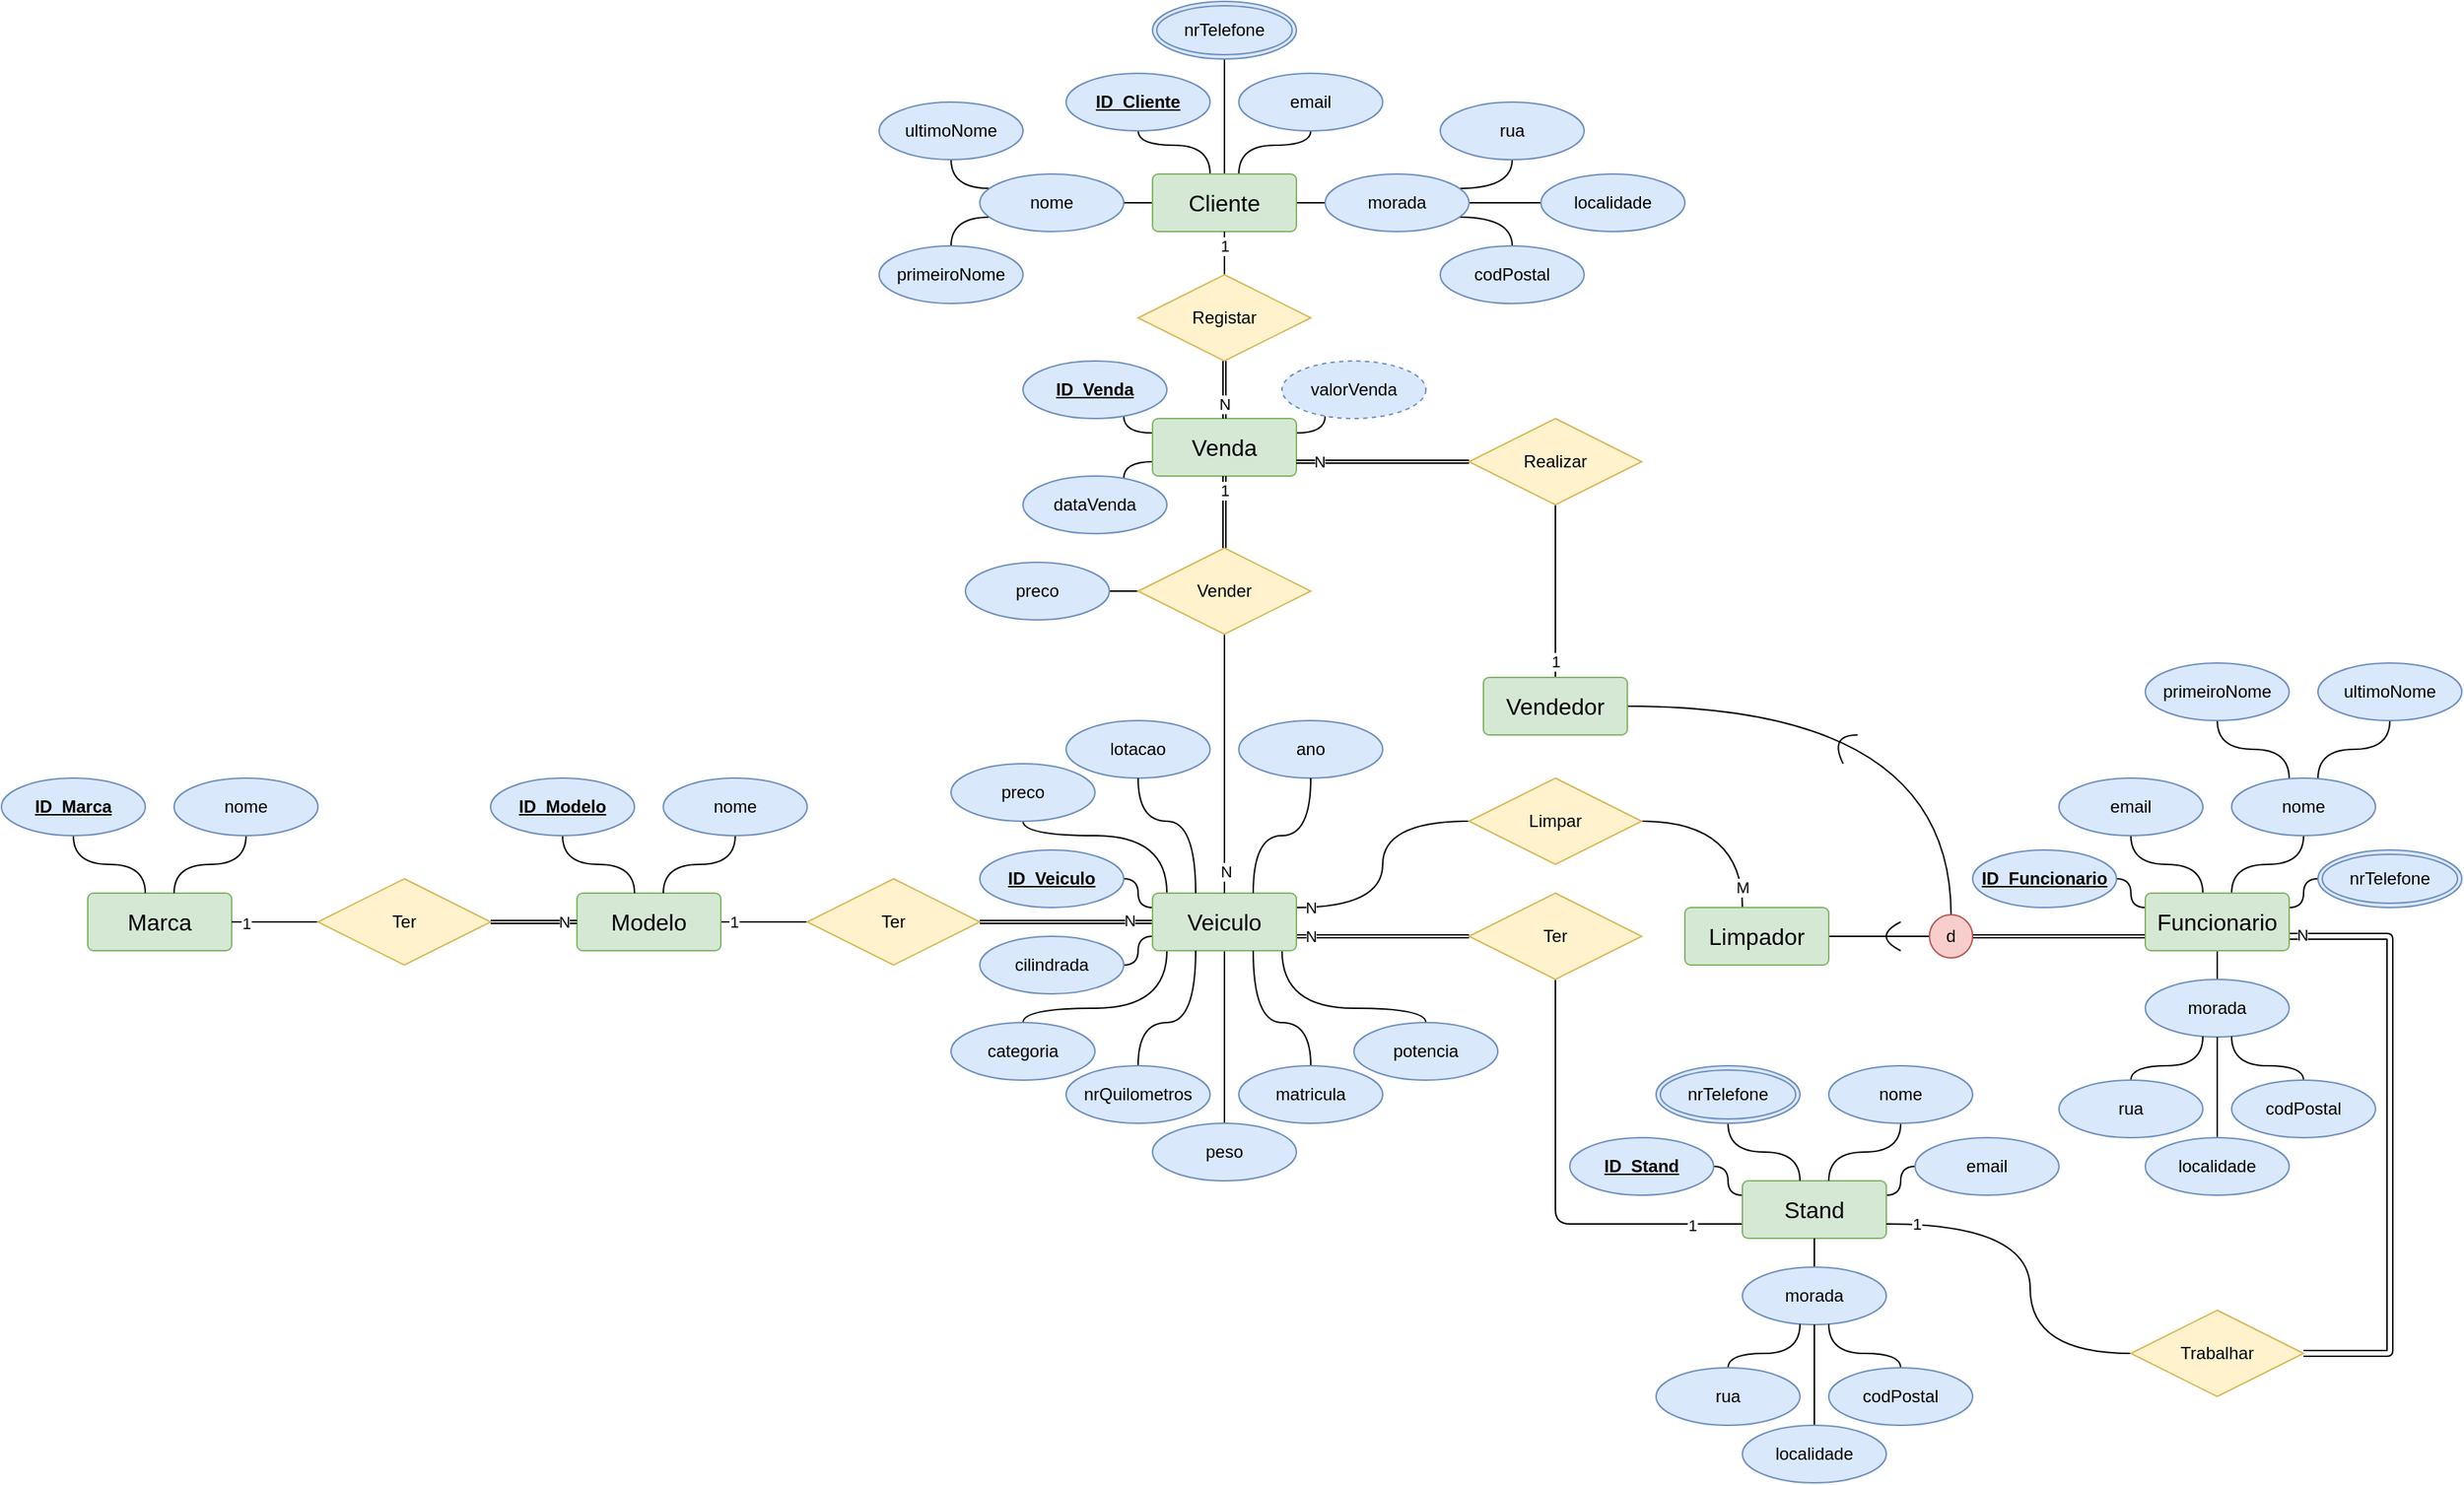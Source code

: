 <mxfile version="13.1.3" type="device"><diagram id="NX6_VV52t2EZZy6EUPiq" name="Page-1"><mxGraphModel dx="2031" dy="1089" grid="1" gridSize="10" guides="1" tooltips="1" connect="1" arrows="1" fold="1" page="0" pageScale="1" pageWidth="827" pageHeight="1169" math="0" shadow="0"><root><mxCell id="0"/><mxCell id="1" parent="0"/><mxCell id="NINZfsy_CMNCXRK_7VE3-25" style="edgeStyle=orthogonalEdgeStyle;rounded=0;orthogonalLoop=1;jettySize=auto;html=1;endArrow=none;endFill=0;" parent="1" source="NINZfsy_CMNCXRK_7VE3-23" target="NINZfsy_CMNCXRK_7VE3-1" edge="1"><mxGeometry relative="1" as="geometry"/></mxCell><mxCell id="NINZfsy_CMNCXRK_7VE3-87" value="1" style="edgeLabel;html=1;align=center;verticalAlign=middle;resizable=0;points=[];" parent="NINZfsy_CMNCXRK_7VE3-25" vertex="1" connectable="0"><mxGeometry x="0.722" relative="1" as="geometry"><mxPoint as="offset"/></mxGeometry></mxCell><mxCell id="NINZfsy_CMNCXRK_7VE3-1" value="Modelo" style="rounded=1;arcSize=10;whiteSpace=wrap;html=1;align=center;fillColor=#d5e8d4;strokeColor=#82b366;fontSize=16;" parent="1" vertex="1"><mxGeometry x="730" y="680" width="100" height="40" as="geometry"/></mxCell><mxCell id="NINZfsy_CMNCXRK_7VE3-2" value="Marca" style="rounded=1;arcSize=10;whiteSpace=wrap;html=1;align=center;fillColor=#d5e8d4;strokeColor=#82b366;fontSize=16;" parent="1" vertex="1"><mxGeometry x="390" y="680" width="100" height="40" as="geometry"/></mxCell><mxCell id="NINZfsy_CMNCXRK_7VE3-5" style="edgeStyle=orthogonalEdgeStyle;orthogonalLoop=1;jettySize=auto;html=1;fontFamily=Helvetica;endArrow=none;endFill=0;curved=1;" parent="1" source="NINZfsy_CMNCXRK_7VE3-2" target="NINZfsy_CMNCXRK_7VE3-3" edge="1"><mxGeometry relative="1" as="geometry"><Array as="points"><mxPoint x="430" y="660"/><mxPoint x="380" y="660"/></Array></mxGeometry></mxCell><mxCell id="NINZfsy_CMNCXRK_7VE3-3" value="ID_Marca" style="ellipse;whiteSpace=wrap;html=1;align=center;fontStyle=5;fontFamily=Helvetica;fillColor=#dae8fc;strokeColor=#6c8ebf;" parent="1" vertex="1"><mxGeometry x="330" y="600" width="100" height="40" as="geometry"/></mxCell><mxCell id="NINZfsy_CMNCXRK_7VE3-4" style="edgeStyle=orthogonalEdgeStyle;rounded=0;orthogonalLoop=1;jettySize=auto;html=1;exitX=0.5;exitY=1;exitDx=0;exitDy=0;fontFamily=Helvetica;" parent="1" source="NINZfsy_CMNCXRK_7VE3-3" target="NINZfsy_CMNCXRK_7VE3-3" edge="1"><mxGeometry relative="1" as="geometry"/></mxCell><mxCell id="NINZfsy_CMNCXRK_7VE3-8" style="edgeStyle=orthogonalEdgeStyle;orthogonalLoop=1;jettySize=auto;html=1;fontFamily=Helvetica;endArrow=none;endFill=0;curved=1;" parent="1" source="NINZfsy_CMNCXRK_7VE3-2" target="NINZfsy_CMNCXRK_7VE3-7" edge="1"><mxGeometry relative="1" as="geometry"><Array as="points"><mxPoint x="450" y="660"/><mxPoint x="500" y="660"/></Array></mxGeometry></mxCell><mxCell id="NINZfsy_CMNCXRK_7VE3-7" value="nome" style="ellipse;whiteSpace=wrap;html=1;align=center;fontFamily=Helvetica;fillColor=#dae8fc;strokeColor=#6c8ebf;" parent="1" vertex="1"><mxGeometry x="450" y="600" width="100" height="40" as="geometry"/></mxCell><mxCell id="NINZfsy_CMNCXRK_7VE3-12" style="edgeStyle=orthogonalEdgeStyle;rounded=0;orthogonalLoop=1;jettySize=auto;html=1;endArrow=none;endFill=0;fontFamily=Helvetica;shape=link;width=2;" parent="1" source="NINZfsy_CMNCXRK_7VE3-9" target="NINZfsy_CMNCXRK_7VE3-1" edge="1"><mxGeometry relative="1" as="geometry"/></mxCell><mxCell id="NINZfsy_CMNCXRK_7VE3-21" value="N" style="edgeLabel;html=1;align=center;verticalAlign=middle;resizable=0;points=[];fontFamily=Helvetica;" parent="NINZfsy_CMNCXRK_7VE3-12" vertex="1" connectable="0"><mxGeometry x="0.688" relative="1" as="geometry"><mxPoint as="offset"/></mxGeometry></mxCell><mxCell id="NINZfsy_CMNCXRK_7VE3-77" style="edgeStyle=orthogonalEdgeStyle;rounded=0;orthogonalLoop=1;jettySize=auto;html=1;endArrow=none;endFill=0;" parent="1" source="NINZfsy_CMNCXRK_7VE3-9" target="NINZfsy_CMNCXRK_7VE3-2" edge="1"><mxGeometry relative="1" as="geometry"/></mxCell><mxCell id="NINZfsy_CMNCXRK_7VE3-78" value="1" style="edgeLabel;html=1;align=center;verticalAlign=middle;resizable=0;points=[];" parent="NINZfsy_CMNCXRK_7VE3-77" vertex="1" connectable="0"><mxGeometry x="0.673" y="1" relative="1" as="geometry"><mxPoint as="offset"/></mxGeometry></mxCell><mxCell id="NINZfsy_CMNCXRK_7VE3-9" value="Ter" style="shape=rhombus;perimeter=rhombusPerimeter;whiteSpace=wrap;html=1;align=center;fontFamily=Helvetica;fillColor=#fff2cc;strokeColor=#d6b656;" parent="1" vertex="1"><mxGeometry x="550" y="670" width="120" height="60" as="geometry"/></mxCell><mxCell id="NINZfsy_CMNCXRK_7VE3-19" style="edgeStyle=orthogonalEdgeStyle;orthogonalLoop=1;jettySize=auto;html=1;endArrow=none;endFill=0;fontFamily=Helvetica;curved=1;" parent="1" source="NINZfsy_CMNCXRK_7VE3-1" target="NINZfsy_CMNCXRK_7VE3-13" edge="1"><mxGeometry relative="1" as="geometry"><Array as="points"><mxPoint x="770" y="660"/><mxPoint x="720" y="660"/></Array></mxGeometry></mxCell><mxCell id="NINZfsy_CMNCXRK_7VE3-13" value="ID_Modelo" style="ellipse;whiteSpace=wrap;html=1;align=center;fontStyle=5;fontFamily=Helvetica;fillColor=#dae8fc;strokeColor=#6c8ebf;perimeterSpacing=0;strokeWidth=1;gradientColor=none;shadow=0;" parent="1" vertex="1"><mxGeometry x="670" y="600" width="100" height="40" as="geometry"/></mxCell><mxCell id="NINZfsy_CMNCXRK_7VE3-14" style="edgeStyle=orthogonalEdgeStyle;rounded=0;orthogonalLoop=1;jettySize=auto;html=1;exitX=0.5;exitY=1;exitDx=0;exitDy=0;fontFamily=Helvetica;" parent="1" source="NINZfsy_CMNCXRK_7VE3-13" target="NINZfsy_CMNCXRK_7VE3-13" edge="1"><mxGeometry relative="1" as="geometry"/></mxCell><mxCell id="NINZfsy_CMNCXRK_7VE3-20" style="edgeStyle=orthogonalEdgeStyle;orthogonalLoop=1;jettySize=auto;html=1;endArrow=none;endFill=0;fontFamily=Helvetica;curved=1;" parent="1" source="NINZfsy_CMNCXRK_7VE3-1" target="NINZfsy_CMNCXRK_7VE3-15" edge="1"><mxGeometry relative="1" as="geometry"><Array as="points"><mxPoint x="790" y="660"/><mxPoint x="840" y="660"/></Array></mxGeometry></mxCell><mxCell id="NINZfsy_CMNCXRK_7VE3-15" value="nome" style="ellipse;whiteSpace=wrap;html=1;align=center;fontFamily=Helvetica;fillColor=#dae8fc;strokeColor=#6c8ebf;" parent="1" vertex="1"><mxGeometry x="790" y="600" width="100" height="40" as="geometry"/></mxCell><mxCell id="NINZfsy_CMNCXRK_7VE3-26" style="edgeStyle=orthogonalEdgeStyle;shape=link;rounded=0;orthogonalLoop=1;jettySize=auto;html=1;endArrow=none;endFill=0;width=2;" parent="1" source="NINZfsy_CMNCXRK_7VE3-23" target="NINZfsy_CMNCXRK_7VE3-24" edge="1"><mxGeometry relative="1" as="geometry"/></mxCell><mxCell id="NINZfsy_CMNCXRK_7VE3-31" value="N" style="edgeLabel;html=1;align=center;verticalAlign=middle;resizable=0;points=[];fontFamily=Helvetica;" parent="NINZfsy_CMNCXRK_7VE3-26" vertex="1" connectable="0"><mxGeometry x="0.733" y="1" relative="1" as="geometry"><mxPoint as="offset"/></mxGeometry></mxCell><mxCell id="NINZfsy_CMNCXRK_7VE3-23" value="Ter" style="shape=rhombus;perimeter=rhombusPerimeter;whiteSpace=wrap;html=1;align=center;fontFamily=Helvetica;fillColor=#fff2cc;strokeColor=#d6b656;" parent="1" vertex="1"><mxGeometry x="890" y="670" width="120" height="60" as="geometry"/></mxCell><mxCell id="NINZfsy_CMNCXRK_7VE3-52" style="edgeStyle=orthogonalEdgeStyle;rounded=0;orthogonalLoop=1;jettySize=auto;html=1;endArrow=none;endFill=0;shape=link;width=2;" parent="1" source="NINZfsy_CMNCXRK_7VE3-50" target="NINZfsy_CMNCXRK_7VE3-24" edge="1"><mxGeometry relative="1" as="geometry"><Array as="points"><mxPoint x="1270" y="710"/><mxPoint x="1270" y="710"/></Array></mxGeometry></mxCell><mxCell id="NINZfsy_CMNCXRK_7VE3-86" value="N" style="edgeLabel;html=1;align=center;verticalAlign=middle;resizable=0;points=[];" parent="NINZfsy_CMNCXRK_7VE3-52" vertex="1" connectable="0"><mxGeometry x="0.8" relative="1" as="geometry"><mxPoint x="-2.06" y="-0.03" as="offset"/></mxGeometry></mxCell><mxCell id="KPA467GQBsyRRnJsXlTF-49" style="edgeStyle=orthogonalEdgeStyle;orthogonalLoop=1;jettySize=auto;html=1;endArrow=none;endFill=0;rounded=0;" edge="1" parent="1" source="NINZfsy_CMNCXRK_7VE3-24" target="NINZfsy_CMNCXRK_7VE3-32"><mxGeometry relative="1" as="geometry"/></mxCell><mxCell id="KPA467GQBsyRRnJsXlTF-50" style="edgeStyle=orthogonalEdgeStyle;orthogonalLoop=1;jettySize=auto;html=1;endArrow=none;endFill=0;curved=1;" edge="1" parent="1" source="NINZfsy_CMNCXRK_7VE3-24" target="NINZfsy_CMNCXRK_7VE3-40"><mxGeometry relative="1" as="geometry"><Array as="points"><mxPoint x="1140" y="760"/><mxPoint x="1040" y="760"/></Array></mxGeometry></mxCell><mxCell id="KPA467GQBsyRRnJsXlTF-51" style="edgeStyle=orthogonalEdgeStyle;orthogonalLoop=1;jettySize=auto;html=1;endArrow=none;endFill=0;curved=1;" edge="1" parent="1" source="NINZfsy_CMNCXRK_7VE3-24" target="NINZfsy_CMNCXRK_7VE3-38"><mxGeometry relative="1" as="geometry"><Array as="points"><mxPoint x="1220" y="760"/><mxPoint x="1320" y="760"/></Array></mxGeometry></mxCell><mxCell id="KPA467GQBsyRRnJsXlTF-61" style="edgeStyle=orthogonalEdgeStyle;jumpStyle=none;jumpSize=6;orthogonalLoop=1;jettySize=auto;html=1;endArrow=none;endFill=0;strokeColor=#000000;curved=1;" edge="1" parent="1" source="KPA467GQBsyRRnJsXlTF-58" target="NINZfsy_CMNCXRK_7VE3-24"><mxGeometry relative="1" as="geometry"><mxPoint x="1290" y="410" as="sourcePoint"/><Array as="points"><mxPoint x="1290" y="630"/><mxPoint x="1290" y="690"/></Array></mxGeometry></mxCell><mxCell id="KPA467GQBsyRRnJsXlTF-65" value="N" style="edgeLabel;html=1;align=center;verticalAlign=middle;resizable=0;points=[];" vertex="1" connectable="0" parent="KPA467GQBsyRRnJsXlTF-61"><mxGeometry x="0.812" relative="1" as="geometry"><mxPoint x="-7.2" y="-0.03" as="offset"/></mxGeometry></mxCell><mxCell id="KPA467GQBsyRRnJsXlTF-66" style="edgeStyle=orthogonalEdgeStyle;jumpStyle=none;jumpSize=6;orthogonalLoop=1;jettySize=auto;html=1;endArrow=none;endFill=0;strokeColor=#000000;curved=1;" edge="1" parent="1" source="NINZfsy_CMNCXRK_7VE3-24" target="NINZfsy_CMNCXRK_7VE3-41"><mxGeometry relative="1" as="geometry"><Array as="points"><mxPoint x="1140" y="640"/><mxPoint x="1040" y="640"/></Array></mxGeometry></mxCell><mxCell id="KPA467GQBsyRRnJsXlTF-168" style="edgeStyle=elbowEdgeStyle;jumpStyle=none;jumpSize=6;orthogonalLoop=1;jettySize=auto;html=1;entryX=1;entryY=0.5;entryDx=0;entryDy=0;endArrow=none;endFill=0;strokeColor=#000000;curved=1;" edge="1" parent="1" source="NINZfsy_CMNCXRK_7VE3-24" target="NINZfsy_CMNCXRK_7VE3-35"><mxGeometry relative="1" as="geometry"><Array as="points"><mxPoint x="1120" y="710"/></Array></mxGeometry></mxCell><mxCell id="KPA467GQBsyRRnJsXlTF-169" style="edgeStyle=elbowEdgeStyle;jumpStyle=none;jumpSize=6;orthogonalLoop=1;jettySize=auto;html=1;entryX=1;entryY=0.5;entryDx=0;entryDy=0;endArrow=none;endFill=0;strokeColor=#000000;curved=1;" edge="1" parent="1" source="NINZfsy_CMNCXRK_7VE3-24" target="NINZfsy_CMNCXRK_7VE3-27"><mxGeometry relative="1" as="geometry"><Array as="points"><mxPoint x="1120" y="690"/></Array></mxGeometry></mxCell><mxCell id="NINZfsy_CMNCXRK_7VE3-24" value="Veiculo" style="rounded=1;arcSize=10;whiteSpace=wrap;html=1;align=center;fontFamily=Helvetica;fillColor=#d5e8d4;strokeColor=#82b366;fontSize=16;" parent="1" vertex="1"><mxGeometry x="1130" y="680" width="100" height="40" as="geometry"/></mxCell><mxCell id="NINZfsy_CMNCXRK_7VE3-27" value="ID_Veiculo" style="ellipse;whiteSpace=wrap;html=1;align=center;fontStyle=5;fontFamily=Helvetica;fillColor=#dae8fc;strokeColor=#6c8ebf;" parent="1" vertex="1"><mxGeometry x="1010" y="650" width="100" height="40" as="geometry"/></mxCell><mxCell id="NINZfsy_CMNCXRK_7VE3-32" value="peso" style="ellipse;whiteSpace=wrap;html=1;align=center;fontFamily=Helvetica;fillColor=#dae8fc;strokeColor=#6c8ebf;" parent="1" vertex="1"><mxGeometry x="1130" y="840" width="100" height="40" as="geometry"/></mxCell><mxCell id="NINZfsy_CMNCXRK_7VE3-34" value="ano" style="ellipse;whiteSpace=wrap;html=1;align=center;fontFamily=Helvetica;fillColor=#dae8fc;strokeColor=#6c8ebf;" parent="1" vertex="1"><mxGeometry x="1190" y="560" width="100" height="40" as="geometry"/></mxCell><mxCell id="NINZfsy_CMNCXRK_7VE3-35" value="cilindrada" style="ellipse;whiteSpace=wrap;html=1;align=center;fontFamily=Helvetica;fillColor=#dae8fc;strokeColor=#6c8ebf;" parent="1" vertex="1"><mxGeometry x="1010" y="710" width="100" height="40" as="geometry"/></mxCell><mxCell id="NINZfsy_CMNCXRK_7VE3-47" style="edgeStyle=orthogonalEdgeStyle;orthogonalLoop=1;jettySize=auto;html=1;endArrow=none;endFill=0;curved=1;" parent="1" source="NINZfsy_CMNCXRK_7VE3-24" target="NINZfsy_CMNCXRK_7VE3-36" edge="1"><mxGeometry relative="1" as="geometry"><Array as="points"><mxPoint x="1200" y="770"/><mxPoint x="1240" y="770"/></Array></mxGeometry></mxCell><mxCell id="NINZfsy_CMNCXRK_7VE3-36" value="matricula" style="ellipse;whiteSpace=wrap;html=1;align=center;fontFamily=Helvetica;fillColor=#dae8fc;strokeColor=#6c8ebf;" parent="1" vertex="1"><mxGeometry x="1190" y="800" width="100" height="40" as="geometry"/></mxCell><mxCell id="NINZfsy_CMNCXRK_7VE3-46" style="edgeStyle=orthogonalEdgeStyle;orthogonalLoop=1;jettySize=auto;html=1;endArrow=none;endFill=0;curved=1;" parent="1" source="NINZfsy_CMNCXRK_7VE3-24" target="NINZfsy_CMNCXRK_7VE3-37" edge="1"><mxGeometry relative="1" as="geometry"><Array as="points"><mxPoint x="1160" y="770"/><mxPoint x="1120" y="770"/></Array></mxGeometry></mxCell><mxCell id="NINZfsy_CMNCXRK_7VE3-37" value="nrQuilometros" style="ellipse;whiteSpace=wrap;html=1;align=center;fontFamily=Helvetica;fillColor=#dae8fc;strokeColor=#6c8ebf;" parent="1" vertex="1"><mxGeometry x="1070" y="800" width="100" height="40" as="geometry"/></mxCell><mxCell id="NINZfsy_CMNCXRK_7VE3-38" value="potencia" style="ellipse;whiteSpace=wrap;html=1;align=center;fontFamily=Helvetica;fillColor=#dae8fc;strokeColor=#6c8ebf;" parent="1" vertex="1"><mxGeometry x="1270" y="770" width="100" height="40" as="geometry"/></mxCell><mxCell id="NINZfsy_CMNCXRK_7VE3-39" value="lotacao" style="ellipse;whiteSpace=wrap;html=1;align=center;fontFamily=Helvetica;fillColor=#dae8fc;strokeColor=#6c8ebf;" parent="1" vertex="1"><mxGeometry x="1070" y="560" width="100" height="40" as="geometry"/></mxCell><mxCell id="NINZfsy_CMNCXRK_7VE3-40" value="categoria" style="ellipse;whiteSpace=wrap;html=1;align=center;fontFamily=Helvetica;fillColor=#dae8fc;strokeColor=#6c8ebf;" parent="1" vertex="1"><mxGeometry x="990" y="770" width="100" height="40" as="geometry"/></mxCell><mxCell id="NINZfsy_CMNCXRK_7VE3-41" value="preco" style="ellipse;whiteSpace=wrap;html=1;align=center;fontFamily=Helvetica;fillColor=#dae8fc;strokeColor=#6c8ebf;" parent="1" vertex="1"><mxGeometry x="990" y="590" width="100" height="40" as="geometry"/></mxCell><mxCell id="NINZfsy_CMNCXRK_7VE3-56" style="edgeStyle=orthogonalEdgeStyle;orthogonalLoop=1;jettySize=auto;html=1;endArrow=none;endFill=0;rounded=1;" parent="1" source="NINZfsy_CMNCXRK_7VE3-50" target="NINZfsy_CMNCXRK_7VE3-54" edge="1"><mxGeometry relative="1" as="geometry"><Array as="points"><mxPoint x="1410" y="910"/></Array></mxGeometry></mxCell><mxCell id="NINZfsy_CMNCXRK_7VE3-58" value="1" style="edgeLabel;html=1;align=center;verticalAlign=middle;resizable=0;points=[];fontFamily=Helvetica;" parent="NINZfsy_CMNCXRK_7VE3-56" vertex="1" connectable="0"><mxGeometry x="0.766" y="-1" relative="1" as="geometry"><mxPoint as="offset"/></mxGeometry></mxCell><mxCell id="NINZfsy_CMNCXRK_7VE3-50" value="Ter" style="shape=rhombus;perimeter=rhombusPerimeter;whiteSpace=wrap;html=1;align=center;fontFamily=Helvetica;fillColor=#fff2cc;strokeColor=#d6b656;" parent="1" vertex="1"><mxGeometry x="1350" y="680" width="120" height="60" as="geometry"/></mxCell><mxCell id="KPA467GQBsyRRnJsXlTF-166" style="edgeStyle=elbowEdgeStyle;jumpStyle=none;jumpSize=6;orthogonalLoop=1;jettySize=auto;html=1;entryX=0;entryY=0.5;entryDx=0;entryDy=0;endArrow=none;endFill=0;strokeColor=#000000;curved=1;" edge="1" parent="1" source="NINZfsy_CMNCXRK_7VE3-54" target="NINZfsy_CMNCXRK_7VE3-66"><mxGeometry relative="1" as="geometry"><Array as="points"><mxPoint x="1650" y="890"/></Array></mxGeometry></mxCell><mxCell id="KPA467GQBsyRRnJsXlTF-167" style="edgeStyle=elbowEdgeStyle;jumpStyle=none;jumpSize=6;orthogonalLoop=1;jettySize=auto;html=1;entryX=1;entryY=0.5;entryDx=0;entryDy=0;endArrow=none;endFill=0;strokeColor=#000000;curved=1;" edge="1" parent="1" source="NINZfsy_CMNCXRK_7VE3-54" target="NINZfsy_CMNCXRK_7VE3-60"><mxGeometry relative="1" as="geometry"><Array as="points"><mxPoint x="1530" y="890"/></Array></mxGeometry></mxCell><mxCell id="NINZfsy_CMNCXRK_7VE3-54" value="Stand" style="rounded=1;arcSize=10;whiteSpace=wrap;html=1;align=center;fontFamily=Helvetica;fillColor=#d5e8d4;strokeColor=#82b366;fontSize=16;" parent="1" vertex="1"><mxGeometry x="1540" y="880" width="100" height="40" as="geometry"/></mxCell><mxCell id="NINZfsy_CMNCXRK_7VE3-71" style="edgeStyle=orthogonalEdgeStyle;rounded=0;orthogonalLoop=1;jettySize=auto;html=1;endArrow=none;endFill=0;" parent="1" source="NINZfsy_CMNCXRK_7VE3-54" target="NINZfsy_CMNCXRK_7VE3-59" edge="1"><mxGeometry relative="1" as="geometry"/></mxCell><mxCell id="NINZfsy_CMNCXRK_7VE3-59" value="morada" style="ellipse;whiteSpace=wrap;html=1;align=center;fillColor=#dae8fc;strokeColor=#6c8ebf;" parent="1" vertex="1"><mxGeometry x="1540" y="940" width="100" height="40" as="geometry"/></mxCell><mxCell id="NINZfsy_CMNCXRK_7VE3-60" value="&lt;span&gt;&lt;u&gt;ID_Stand&lt;/u&gt;&lt;/span&gt;" style="ellipse;whiteSpace=wrap;html=1;align=center;fillColor=#dae8fc;strokeColor=#6c8ebf;fontStyle=1" parent="1" vertex="1"><mxGeometry x="1420" y="850" width="100" height="40" as="geometry"/></mxCell><mxCell id="NINZfsy_CMNCXRK_7VE3-72" style="edgeStyle=orthogonalEdgeStyle;orthogonalLoop=1;jettySize=auto;html=1;endArrow=none;endFill=0;curved=1;" parent="1" source="NINZfsy_CMNCXRK_7VE3-59" target="NINZfsy_CMNCXRK_7VE3-61" edge="1"><mxGeometry relative="1" as="geometry"><Array as="points"><mxPoint x="1580" y="1000"/><mxPoint x="1530" y="1000"/></Array></mxGeometry></mxCell><mxCell id="NINZfsy_CMNCXRK_7VE3-61" value="rua" style="ellipse;whiteSpace=wrap;html=1;align=center;fillColor=#dae8fc;strokeColor=#6c8ebf;" parent="1" vertex="1"><mxGeometry x="1480" y="1010" width="100" height="40" as="geometry"/></mxCell><mxCell id="NINZfsy_CMNCXRK_7VE3-74" style="edgeStyle=orthogonalEdgeStyle;rounded=0;orthogonalLoop=1;jettySize=auto;html=1;endArrow=none;endFill=0;" parent="1" source="NINZfsy_CMNCXRK_7VE3-59" target="NINZfsy_CMNCXRK_7VE3-62" edge="1"><mxGeometry relative="1" as="geometry"><Array as="points"><mxPoint x="1590" y="990"/><mxPoint x="1590" y="990"/></Array></mxGeometry></mxCell><mxCell id="NINZfsy_CMNCXRK_7VE3-62" value="localidade" style="ellipse;whiteSpace=wrap;html=1;align=center;fillColor=#dae8fc;strokeColor=#6c8ebf;" parent="1" vertex="1"><mxGeometry x="1540" y="1050" width="100" height="40" as="geometry"/></mxCell><mxCell id="NINZfsy_CMNCXRK_7VE3-69" style="edgeStyle=orthogonalEdgeStyle;orthogonalLoop=1;jettySize=auto;html=1;endArrow=none;endFill=0;curved=1;" parent="1" source="NINZfsy_CMNCXRK_7VE3-54" target="NINZfsy_CMNCXRK_7VE3-63" edge="1"><mxGeometry relative="1" as="geometry"><Array as="points"><mxPoint x="1600" y="860"/><mxPoint x="1650" y="860"/></Array></mxGeometry></mxCell><mxCell id="NINZfsy_CMNCXRK_7VE3-63" value="nome" style="ellipse;whiteSpace=wrap;html=1;align=center;fillColor=#dae8fc;strokeColor=#6c8ebf;" parent="1" vertex="1"><mxGeometry x="1600" y="800" width="100" height="40" as="geometry"/></mxCell><mxCell id="NINZfsy_CMNCXRK_7VE3-73" style="edgeStyle=orthogonalEdgeStyle;orthogonalLoop=1;jettySize=auto;html=1;endArrow=none;endFill=0;curved=1;" parent="1" source="NINZfsy_CMNCXRK_7VE3-59" target="NINZfsy_CMNCXRK_7VE3-64" edge="1"><mxGeometry relative="1" as="geometry"><Array as="points"><mxPoint x="1600" y="1000"/><mxPoint x="1650" y="1000"/></Array></mxGeometry></mxCell><mxCell id="NINZfsy_CMNCXRK_7VE3-64" value="codPostal" style="ellipse;whiteSpace=wrap;html=1;align=center;fillColor=#dae8fc;strokeColor=#6c8ebf;" parent="1" vertex="1"><mxGeometry x="1600" y="1010" width="100" height="40" as="geometry"/></mxCell><mxCell id="NINZfsy_CMNCXRK_7VE3-68" style="edgeStyle=orthogonalEdgeStyle;orthogonalLoop=1;jettySize=auto;html=1;endArrow=none;endFill=0;curved=1;" parent="1" source="NINZfsy_CMNCXRK_7VE3-54" target="NINZfsy_CMNCXRK_7VE3-65" edge="1"><mxGeometry relative="1" as="geometry"><Array as="points"><mxPoint x="1580" y="860"/><mxPoint x="1530" y="860"/></Array></mxGeometry></mxCell><mxCell id="NINZfsy_CMNCXRK_7VE3-65" value="nrTelefone" style="ellipse;shape=doubleEllipse;margin=3;whiteSpace=wrap;html=1;align=center;fillColor=#dae8fc;strokeColor=#6c8ebf;" parent="1" vertex="1"><mxGeometry x="1480" y="800" width="100" height="40" as="geometry"/></mxCell><mxCell id="NINZfsy_CMNCXRK_7VE3-66" value="email" style="ellipse;whiteSpace=wrap;html=1;align=center;fillColor=#dae8fc;strokeColor=#6c8ebf;" parent="1" vertex="1"><mxGeometry x="1660" y="850" width="100" height="40" as="geometry"/></mxCell><mxCell id="NINZfsy_CMNCXRK_7VE3-96" style="edgeStyle=orthogonalEdgeStyle;orthogonalLoop=1;jettySize=auto;html=1;endArrow=none;endFill=0;curved=1;" parent="1" source="NINZfsy_CMNCXRK_7VE3-93" target="NINZfsy_CMNCXRK_7VE3-54" edge="1"><mxGeometry relative="1" as="geometry"><Array as="points"><mxPoint x="1740" y="1000"/><mxPoint x="1740" y="910"/></Array></mxGeometry></mxCell><mxCell id="NINZfsy_CMNCXRK_7VE3-97" value="1" style="edgeLabel;html=1;align=center;verticalAlign=middle;resizable=0;points=[];" parent="NINZfsy_CMNCXRK_7VE3-96" vertex="1" connectable="0"><mxGeometry x="0.843" relative="1" as="geometry"><mxPoint as="offset"/></mxGeometry></mxCell><mxCell id="NINZfsy_CMNCXRK_7VE3-99" style="edgeStyle=orthogonalEdgeStyle;rounded=1;orthogonalLoop=1;jettySize=auto;html=1;endArrow=none;endFill=0;comic=0;shape=link;" parent="1" source="NINZfsy_CMNCXRK_7VE3-93" target="NINZfsy_CMNCXRK_7VE3-98" edge="1"><mxGeometry relative="1" as="geometry"><Array as="points"><mxPoint x="1990" y="1000"/><mxPoint x="1990" y="710"/></Array></mxGeometry></mxCell><mxCell id="NINZfsy_CMNCXRK_7VE3-100" value="N" style="edgeLabel;html=1;align=center;verticalAlign=middle;resizable=0;points=[];" parent="NINZfsy_CMNCXRK_7VE3-99" vertex="1" connectable="0"><mxGeometry x="0.75" relative="1" as="geometry"><mxPoint x="-44.2" y="-1" as="offset"/></mxGeometry></mxCell><mxCell id="NINZfsy_CMNCXRK_7VE3-93" value="Trabalhar" style="shape=rhombus;perimeter=rhombusPerimeter;whiteSpace=wrap;html=1;align=center;fontFamily=Helvetica;fillColor=#fff2cc;strokeColor=#d6b656;" parent="1" vertex="1"><mxGeometry x="1810" y="970" width="120" height="60" as="geometry"/></mxCell><mxCell id="KPA467GQBsyRRnJsXlTF-21" style="edgeStyle=orthogonalEdgeStyle;orthogonalLoop=1;jettySize=auto;html=1;endArrow=none;endFill=0;curved=1;" edge="1" parent="1" source="NINZfsy_CMNCXRK_7VE3-98" target="KPA467GQBsyRRnJsXlTF-8"><mxGeometry relative="1" as="geometry"><Array as="points"><mxPoint x="1860" y="660"/><mxPoint x="1810" y="660"/></Array></mxGeometry></mxCell><mxCell id="KPA467GQBsyRRnJsXlTF-22" style="edgeStyle=orthogonalEdgeStyle;orthogonalLoop=1;jettySize=auto;html=1;endArrow=none;endFill=0;curved=1;" edge="1" parent="1" source="NINZfsy_CMNCXRK_7VE3-98" target="KPA467GQBsyRRnJsXlTF-4"><mxGeometry relative="1" as="geometry"><Array as="points"><mxPoint x="1880" y="660"/><mxPoint x="1930" y="660"/></Array></mxGeometry></mxCell><mxCell id="KPA467GQBsyRRnJsXlTF-34" style="edgeStyle=orthogonalEdgeStyle;rounded=0;orthogonalLoop=1;jettySize=auto;html=1;endArrow=none;endFill=0;" edge="1" parent="1" source="NINZfsy_CMNCXRK_7VE3-98" target="KPA467GQBsyRRnJsXlTF-25"><mxGeometry relative="1" as="geometry"/></mxCell><mxCell id="KPA467GQBsyRRnJsXlTF-37" style="edgeStyle=orthogonalEdgeStyle;rounded=0;orthogonalLoop=1;jettySize=auto;html=1;entryX=0.5;entryY=0.5;entryDx=0;entryDy=0;entryPerimeter=0;endArrow=none;endFill=0;shape=link;width=2;" edge="1" parent="1" source="NINZfsy_CMNCXRK_7VE3-98" target="KPA467GQBsyRRnJsXlTF-36"><mxGeometry relative="1" as="geometry"><Array as="points"><mxPoint x="1685" y="710"/></Array></mxGeometry></mxCell><mxCell id="KPA467GQBsyRRnJsXlTF-164" style="edgeStyle=elbowEdgeStyle;jumpStyle=none;jumpSize=6;orthogonalLoop=1;jettySize=auto;html=1;entryX=0;entryY=0.5;entryDx=0;entryDy=0;endArrow=none;endFill=0;strokeColor=#000000;curved=1;" edge="1" parent="1" source="NINZfsy_CMNCXRK_7VE3-98" target="KPA467GQBsyRRnJsXlTF-7"><mxGeometry relative="1" as="geometry"><Array as="points"><mxPoint x="1930" y="690"/></Array></mxGeometry></mxCell><mxCell id="KPA467GQBsyRRnJsXlTF-165" style="edgeStyle=elbowEdgeStyle;jumpStyle=none;jumpSize=6;orthogonalLoop=1;jettySize=auto;html=1;entryX=1;entryY=0.5;entryDx=0;entryDy=0;endArrow=none;endFill=0;strokeColor=#000000;curved=1;" edge="1" parent="1" source="NINZfsy_CMNCXRK_7VE3-98" target="KPA467GQBsyRRnJsXlTF-13"><mxGeometry relative="1" as="geometry"><Array as="points"><mxPoint x="1810" y="690"/></Array></mxGeometry></mxCell><mxCell id="NINZfsy_CMNCXRK_7VE3-98" value="Funcionario" style="rounded=1;arcSize=10;whiteSpace=wrap;html=1;align=center;strokeColor=#82b366;fillColor=#d5e8d4;fontSize=16;" parent="1" vertex="1"><mxGeometry x="1820" y="680" width="100" height="40" as="geometry"/></mxCell><mxCell id="KPA467GQBsyRRnJsXlTF-23" style="edgeStyle=orthogonalEdgeStyle;orthogonalLoop=1;jettySize=auto;html=1;endArrow=none;endFill=0;curved=1;" edge="1" parent="1" source="KPA467GQBsyRRnJsXlTF-4" target="KPA467GQBsyRRnJsXlTF-10"><mxGeometry relative="1" as="geometry"><Array as="points"><mxPoint x="1940" y="580"/><mxPoint x="1990" y="580"/></Array></mxGeometry></mxCell><mxCell id="KPA467GQBsyRRnJsXlTF-24" style="edgeStyle=orthogonalEdgeStyle;orthogonalLoop=1;jettySize=auto;html=1;endArrow=none;endFill=0;curved=1;" edge="1" parent="1" source="KPA467GQBsyRRnJsXlTF-4" target="KPA467GQBsyRRnJsXlTF-9"><mxGeometry relative="1" as="geometry"><Array as="points"><mxPoint x="1920" y="580"/><mxPoint x="1870" y="580"/></Array></mxGeometry></mxCell><mxCell id="KPA467GQBsyRRnJsXlTF-4" value="nome" style="ellipse;whiteSpace=wrap;html=1;align=center;fillColor=#dae8fc;strokeColor=#6c8ebf;" vertex="1" parent="1"><mxGeometry x="1880" y="600" width="100" height="40" as="geometry"/></mxCell><mxCell id="KPA467GQBsyRRnJsXlTF-7" value="nrTelefone" style="ellipse;shape=doubleEllipse;margin=3;whiteSpace=wrap;html=1;align=center;fillColor=#dae8fc;strokeColor=#6c8ebf;" vertex="1" parent="1"><mxGeometry x="1940" y="650" width="100" height="40" as="geometry"/></mxCell><mxCell id="KPA467GQBsyRRnJsXlTF-8" value="email" style="ellipse;whiteSpace=wrap;html=1;align=center;fillColor=#dae8fc;strokeColor=#6c8ebf;" vertex="1" parent="1"><mxGeometry x="1760" y="600" width="100" height="40" as="geometry"/></mxCell><mxCell id="KPA467GQBsyRRnJsXlTF-9" value="primeiroNome" style="ellipse;whiteSpace=wrap;html=1;align=center;fillColor=#dae8fc;strokeColor=#6c8ebf;" vertex="1" parent="1"><mxGeometry x="1820" y="520" width="100" height="40" as="geometry"/></mxCell><mxCell id="KPA467GQBsyRRnJsXlTF-10" value="ultimoNome" style="ellipse;whiteSpace=wrap;html=1;align=center;fillColor=#dae8fc;strokeColor=#6c8ebf;" vertex="1" parent="1"><mxGeometry x="1940" y="520" width="100" height="40" as="geometry"/></mxCell><mxCell id="KPA467GQBsyRRnJsXlTF-13" value="ID_Funcionario" style="ellipse;whiteSpace=wrap;html=1;align=center;fontStyle=5;fillColor=#dae8fc;strokeColor=#6c8ebf;" vertex="1" parent="1"><mxGeometry x="1700" y="650" width="100" height="40" as="geometry"/></mxCell><mxCell id="KPA467GQBsyRRnJsXlTF-25" value="morada" style="ellipse;whiteSpace=wrap;html=1;align=center;fillColor=#dae8fc;strokeColor=#6c8ebf;" vertex="1" parent="1"><mxGeometry x="1820" y="740" width="100" height="40" as="geometry"/></mxCell><mxCell id="KPA467GQBsyRRnJsXlTF-26" style="edgeStyle=orthogonalEdgeStyle;orthogonalLoop=1;jettySize=auto;html=1;endArrow=none;endFill=0;curved=1;" edge="1" parent="1" source="KPA467GQBsyRRnJsXlTF-25" target="KPA467GQBsyRRnJsXlTF-27"><mxGeometry relative="1" as="geometry"><Array as="points"><mxPoint x="1860" y="800"/><mxPoint x="1810" y="800"/></Array></mxGeometry></mxCell><mxCell id="KPA467GQBsyRRnJsXlTF-27" value="rua" style="ellipse;whiteSpace=wrap;html=1;align=center;fillColor=#dae8fc;strokeColor=#6c8ebf;" vertex="1" parent="1"><mxGeometry x="1760" y="810" width="100" height="40" as="geometry"/></mxCell><mxCell id="KPA467GQBsyRRnJsXlTF-28" style="edgeStyle=orthogonalEdgeStyle;rounded=0;orthogonalLoop=1;jettySize=auto;html=1;endArrow=none;endFill=0;" edge="1" parent="1" source="KPA467GQBsyRRnJsXlTF-25" target="KPA467GQBsyRRnJsXlTF-29"><mxGeometry relative="1" as="geometry"/></mxCell><mxCell id="KPA467GQBsyRRnJsXlTF-29" value="localidade" style="ellipse;whiteSpace=wrap;html=1;align=center;fillColor=#dae8fc;strokeColor=#6c8ebf;" vertex="1" parent="1"><mxGeometry x="1820" y="850" width="100" height="40" as="geometry"/></mxCell><mxCell id="KPA467GQBsyRRnJsXlTF-30" style="edgeStyle=orthogonalEdgeStyle;orthogonalLoop=1;jettySize=auto;html=1;endArrow=none;endFill=0;curved=1;" edge="1" parent="1" source="KPA467GQBsyRRnJsXlTF-25" target="KPA467GQBsyRRnJsXlTF-31"><mxGeometry relative="1" as="geometry"><Array as="points"><mxPoint x="1880" y="800"/><mxPoint x="1930" y="800"/></Array></mxGeometry></mxCell><mxCell id="KPA467GQBsyRRnJsXlTF-31" value="codPostal" style="ellipse;whiteSpace=wrap;html=1;align=center;fillColor=#dae8fc;strokeColor=#6c8ebf;" vertex="1" parent="1"><mxGeometry x="1880" y="810" width="100" height="40" as="geometry"/></mxCell><mxCell id="KPA467GQBsyRRnJsXlTF-59" style="edgeStyle=orthogonalEdgeStyle;rounded=0;jumpStyle=none;jumpSize=6;orthogonalLoop=1;jettySize=auto;html=1;endArrow=none;endFill=0;strokeColor=#000000;" edge="1" parent="1" source="KPA467GQBsyRRnJsXlTF-36" target="KPA467GQBsyRRnJsXlTF-41"><mxGeometry relative="1" as="geometry"/></mxCell><mxCell id="KPA467GQBsyRRnJsXlTF-68" style="edgeStyle=orthogonalEdgeStyle;jumpStyle=none;jumpSize=6;orthogonalLoop=1;jettySize=auto;html=1;endArrow=none;endFill=0;strokeColor=#000000;curved=1;" edge="1" parent="1" source="KPA467GQBsyRRnJsXlTF-36" target="KPA467GQBsyRRnJsXlTF-40"><mxGeometry relative="1" as="geometry"><Array as="points"><mxPoint x="1685" y="550"/></Array></mxGeometry></mxCell><mxCell id="KPA467GQBsyRRnJsXlTF-36" value="d" style="ellipse;whiteSpace=wrap;html=1;aspect=fixed;fillColor=#f8cecc;strokeColor=#b85450;" vertex="1" parent="1"><mxGeometry x="1670" y="695" width="30" height="30" as="geometry"/></mxCell><mxCell id="KPA467GQBsyRRnJsXlTF-146" style="edgeStyle=elbowEdgeStyle;jumpStyle=none;jumpSize=6;orthogonalLoop=1;jettySize=auto;html=1;endArrow=none;endFill=0;strokeColor=#000000;rounded=0;" edge="1" parent="1" source="KPA467GQBsyRRnJsXlTF-145" target="KPA467GQBsyRRnJsXlTF-40"><mxGeometry relative="1" as="geometry"/></mxCell><mxCell id="KPA467GQBsyRRnJsXlTF-159" value="1" style="edgeLabel;html=1;align=center;verticalAlign=middle;resizable=0;points=[];" vertex="1" connectable="0" parent="KPA467GQBsyRRnJsXlTF-146"><mxGeometry x="0.819" relative="1" as="geometry"><mxPoint as="offset"/></mxGeometry></mxCell><mxCell id="KPA467GQBsyRRnJsXlTF-40" value="Vendedor" style="rounded=1;arcSize=10;whiteSpace=wrap;html=1;align=center;strokeColor=#82b366;fillColor=#d5e8d4;fontSize=16;" vertex="1" parent="1"><mxGeometry x="1360" y="530" width="100" height="40" as="geometry"/></mxCell><mxCell id="KPA467GQBsyRRnJsXlTF-60" style="edgeStyle=orthogonalEdgeStyle;jumpStyle=none;jumpSize=6;orthogonalLoop=1;jettySize=auto;html=1;endArrow=none;endFill=0;strokeColor=#000000;curved=1;" edge="1" parent="1" source="KPA467GQBsyRRnJsXlTF-58" target="KPA467GQBsyRRnJsXlTF-41"><mxGeometry relative="1" as="geometry"><Array as="points"><mxPoint x="1540" y="630"/></Array></mxGeometry></mxCell><mxCell id="KPA467GQBsyRRnJsXlTF-160" value="M" style="edgeLabel;html=1;align=center;verticalAlign=middle;resizable=0;points=[];" vertex="1" connectable="0" parent="KPA467GQBsyRRnJsXlTF-60"><mxGeometry x="0.788" relative="1" as="geometry"><mxPoint as="offset"/></mxGeometry></mxCell><mxCell id="KPA467GQBsyRRnJsXlTF-41" value="Limpador" style="rounded=1;arcSize=10;whiteSpace=wrap;html=1;align=center;strokeColor=#82b366;fillColor=#d5e8d4;fontSize=16;" vertex="1" parent="1"><mxGeometry x="1500" y="690" width="100" height="40" as="geometry"/></mxCell><mxCell id="KPA467GQBsyRRnJsXlTF-124" style="edgeStyle=orthogonalEdgeStyle;jumpStyle=none;jumpSize=6;orthogonalLoop=1;jettySize=auto;html=1;endArrow=none;endFill=0;strokeColor=#000000;curved=1;" edge="1" parent="1" source="KPA467GQBsyRRnJsXlTF-42" target="KPA467GQBsyRRnJsXlTF-113"><mxGeometry relative="1" as="geometry"><Array as="points"><mxPoint x="1110" y="360"/><mxPoint x="1110" y="340"/></Array></mxGeometry></mxCell><mxCell id="KPA467GQBsyRRnJsXlTF-125" style="edgeStyle=orthogonalEdgeStyle;jumpStyle=none;jumpSize=6;orthogonalLoop=1;jettySize=auto;html=1;endArrow=none;endFill=0;strokeColor=#000000;curved=1;" edge="1" parent="1" source="KPA467GQBsyRRnJsXlTF-42" target="KPA467GQBsyRRnJsXlTF-115"><mxGeometry relative="1" as="geometry"><Array as="points"><mxPoint x="1110" y="380"/></Array></mxGeometry></mxCell><mxCell id="KPA467GQBsyRRnJsXlTF-172" style="edgeStyle=elbowEdgeStyle;jumpStyle=none;jumpSize=6;orthogonalLoop=1;jettySize=auto;html=1;endArrow=none;endFill=0;strokeColor=#000000;curved=1;" edge="1" parent="1" source="KPA467GQBsyRRnJsXlTF-42" target="KPA467GQBsyRRnJsXlTF-121"><mxGeometry relative="1" as="geometry"><Array as="points"><mxPoint x="1250" y="360"/><mxPoint x="1240" y="360"/></Array></mxGeometry></mxCell><mxCell id="KPA467GQBsyRRnJsXlTF-42" value="Venda" style="rounded=1;arcSize=10;whiteSpace=wrap;html=1;align=center;strokeColor=#82b366;fillColor=#d5e8d4;fontSize=16;" vertex="1" parent="1"><mxGeometry x="1130" y="350" width="100" height="40" as="geometry"/></mxCell><mxCell id="KPA467GQBsyRRnJsXlTF-63" style="edgeStyle=orthogonalEdgeStyle;rounded=0;jumpStyle=none;jumpSize=6;orthogonalLoop=1;jettySize=auto;html=1;endArrow=none;endFill=0;strokeColor=#000000;shape=link;width=2;" edge="1" parent="1" source="KPA467GQBsyRRnJsXlTF-46" target="KPA467GQBsyRRnJsXlTF-42"><mxGeometry relative="1" as="geometry"/></mxCell><mxCell id="KPA467GQBsyRRnJsXlTF-157" value="1" style="edgeLabel;html=1;align=center;verticalAlign=middle;resizable=0;points=[];" vertex="1" connectable="0" parent="KPA467GQBsyRRnJsXlTF-63"><mxGeometry x="0.72" relative="1" as="geometry"><mxPoint y="2.86" as="offset"/></mxGeometry></mxCell><mxCell id="KPA467GQBsyRRnJsXlTF-120" style="edgeStyle=orthogonalEdgeStyle;rounded=0;jumpStyle=none;jumpSize=6;orthogonalLoop=1;jettySize=auto;html=1;endArrow=none;endFill=0;strokeColor=#000000;" edge="1" parent="1" source="KPA467GQBsyRRnJsXlTF-46" target="KPA467GQBsyRRnJsXlTF-118"><mxGeometry relative="1" as="geometry"/></mxCell><mxCell id="KPA467GQBsyRRnJsXlTF-176" style="edgeStyle=elbowEdgeStyle;rounded=0;jumpSize=6;orthogonalLoop=1;jettySize=auto;html=1;endArrow=none;endFill=0;" edge="1" parent="1" source="KPA467GQBsyRRnJsXlTF-46" target="NINZfsy_CMNCXRK_7VE3-24"><mxGeometry relative="1" as="geometry"/></mxCell><mxCell id="KPA467GQBsyRRnJsXlTF-178" value="N" style="edgeLabel;html=1;align=center;verticalAlign=middle;resizable=0;points=[];" vertex="1" connectable="0" parent="KPA467GQBsyRRnJsXlTF-176"><mxGeometry x="0.833" y="1" relative="1" as="geometry"><mxPoint as="offset"/></mxGeometry></mxCell><mxCell id="KPA467GQBsyRRnJsXlTF-46" value="Vender" style="shape=rhombus;perimeter=rhombusPerimeter;whiteSpace=wrap;html=1;align=center;strokeColor=#d6b656;fillColor=#fff2cc;" vertex="1" parent="1"><mxGeometry x="1120" y="440" width="120" height="60" as="geometry"/></mxCell><mxCell id="KPA467GQBsyRRnJsXlTF-58" value="Limpar" style="shape=rhombus;perimeter=rhombusPerimeter;whiteSpace=wrap;html=1;align=center;strokeColor=#d6b656;fillColor=#fff2cc;" vertex="1" parent="1"><mxGeometry x="1350" y="600" width="120" height="60" as="geometry"/></mxCell><mxCell id="KPA467GQBsyRRnJsXlTF-67" style="edgeStyle=orthogonalEdgeStyle;jumpStyle=none;jumpSize=6;orthogonalLoop=1;jettySize=auto;html=1;endArrow=none;endFill=0;strokeColor=#000000;curved=1;" edge="1" parent="1" source="NINZfsy_CMNCXRK_7VE3-24" target="NINZfsy_CMNCXRK_7VE3-39"><mxGeometry relative="1" as="geometry"><Array as="points"><mxPoint x="1160" y="630"/><mxPoint x="1120" y="630"/></Array></mxGeometry></mxCell><mxCell id="KPA467GQBsyRRnJsXlTF-127" value="" style="edgeStyle=orthogonalEdgeStyle;rounded=0;jumpStyle=none;jumpSize=6;orthogonalLoop=1;jettySize=auto;html=1;endArrow=none;endFill=0;strokeColor=#000000;" edge="1" parent="1" source="KPA467GQBsyRRnJsXlTF-69" target="KPA467GQBsyRRnJsXlTF-100"><mxGeometry relative="1" as="geometry"/></mxCell><mxCell id="KPA467GQBsyRRnJsXlTF-141" style="edgeStyle=orthogonalEdgeStyle;rounded=0;jumpStyle=none;jumpSize=6;orthogonalLoop=1;jettySize=auto;html=1;endArrow=none;endFill=0;strokeColor=#000000;" edge="1" parent="1" source="KPA467GQBsyRRnJsXlTF-69" target="KPA467GQBsyRRnJsXlTF-103"><mxGeometry relative="1" as="geometry"/></mxCell><mxCell id="KPA467GQBsyRRnJsXlTF-142" style="edgeStyle=orthogonalEdgeStyle;jumpStyle=none;jumpSize=6;orthogonalLoop=1;jettySize=auto;html=1;endArrow=none;endFill=0;strokeColor=#000000;curved=1;" edge="1" parent="1" source="KPA467GQBsyRRnJsXlTF-69" target="KPA467GQBsyRRnJsXlTF-96"><mxGeometry relative="1" as="geometry"><Array as="points"><mxPoint x="1170" y="160"/><mxPoint x="1120" y="160"/></Array></mxGeometry></mxCell><mxCell id="KPA467GQBsyRRnJsXlTF-143" style="edgeStyle=orthogonalEdgeStyle;jumpStyle=none;jumpSize=6;orthogonalLoop=1;jettySize=auto;html=1;endArrow=none;endFill=0;strokeColor=#000000;curved=1;" edge="1" parent="1" source="KPA467GQBsyRRnJsXlTF-69" target="KPA467GQBsyRRnJsXlTF-89"><mxGeometry relative="1" as="geometry"/></mxCell><mxCell id="KPA467GQBsyRRnJsXlTF-144" style="edgeStyle=orthogonalEdgeStyle;jumpStyle=none;jumpSize=6;orthogonalLoop=1;jettySize=auto;html=1;endArrow=none;endFill=0;strokeColor=#000000;curved=1;" edge="1" parent="1" source="KPA467GQBsyRRnJsXlTF-69" target="KPA467GQBsyRRnJsXlTF-90"><mxGeometry relative="1" as="geometry"><Array as="points"><mxPoint x="1190" y="160"/><mxPoint x="1240" y="160"/></Array></mxGeometry></mxCell><mxCell id="KPA467GQBsyRRnJsXlTF-69" value="Cliente" style="rounded=1;arcSize=10;whiteSpace=wrap;html=1;align=center;strokeColor=#82b366;fillColor=#d5e8d4;fontSize=16;" vertex="1" parent="1"><mxGeometry x="1130" y="180" width="100" height="40" as="geometry"/></mxCell><mxCell id="KPA467GQBsyRRnJsXlTF-89" value="nrTelefone" style="ellipse;shape=doubleEllipse;margin=3;whiteSpace=wrap;html=1;align=center;fillColor=#dae8fc;strokeColor=#6c8ebf;" vertex="1" parent="1"><mxGeometry x="1130" y="60" width="100" height="40" as="geometry"/></mxCell><mxCell id="KPA467GQBsyRRnJsXlTF-90" value="email" style="ellipse;whiteSpace=wrap;html=1;align=center;fillColor=#dae8fc;strokeColor=#6c8ebf;" vertex="1" parent="1"><mxGeometry x="1190" y="110" width="100" height="40" as="geometry"/></mxCell><mxCell id="KPA467GQBsyRRnJsXlTF-96" value="ID_Cliente" style="ellipse;whiteSpace=wrap;html=1;align=center;fontStyle=5;fillColor=#dae8fc;strokeColor=#6c8ebf;" vertex="1" parent="1"><mxGeometry x="1070" y="110" width="100" height="40" as="geometry"/></mxCell><mxCell id="KPA467GQBsyRRnJsXlTF-134" style="edgeStyle=orthogonalEdgeStyle;jumpStyle=none;jumpSize=6;orthogonalLoop=1;jettySize=auto;html=1;endArrow=none;endFill=0;strokeColor=#000000;curved=1;" edge="1" parent="1" source="KPA467GQBsyRRnJsXlTF-100" target="KPA467GQBsyRRnJsXlTF-101"><mxGeometry relative="1" as="geometry"><Array as="points"><mxPoint x="990" y="210"/></Array></mxGeometry></mxCell><mxCell id="KPA467GQBsyRRnJsXlTF-135" style="edgeStyle=orthogonalEdgeStyle;jumpStyle=none;jumpSize=6;orthogonalLoop=1;jettySize=auto;html=1;endArrow=none;endFill=0;strokeColor=#000000;curved=1;" edge="1" parent="1" source="KPA467GQBsyRRnJsXlTF-100" target="KPA467GQBsyRRnJsXlTF-102"><mxGeometry relative="1" as="geometry"><Array as="points"><mxPoint x="990" y="190"/></Array></mxGeometry></mxCell><mxCell id="KPA467GQBsyRRnJsXlTF-100" value="nome" style="ellipse;whiteSpace=wrap;html=1;align=center;fillColor=#dae8fc;strokeColor=#6c8ebf;" vertex="1" parent="1"><mxGeometry x="1010" y="180" width="100" height="40" as="geometry"/></mxCell><mxCell id="KPA467GQBsyRRnJsXlTF-101" value="primeiroNome" style="ellipse;whiteSpace=wrap;html=1;align=center;fillColor=#dae8fc;strokeColor=#6c8ebf;" vertex="1" parent="1"><mxGeometry x="940" y="230" width="100" height="40" as="geometry"/></mxCell><mxCell id="KPA467GQBsyRRnJsXlTF-102" value="ultimoNome" style="ellipse;whiteSpace=wrap;html=1;align=center;fillColor=#dae8fc;strokeColor=#6c8ebf;" vertex="1" parent="1"><mxGeometry x="940" y="130" width="100" height="40" as="geometry"/></mxCell><mxCell id="KPA467GQBsyRRnJsXlTF-138" style="edgeStyle=orthogonalEdgeStyle;jumpStyle=none;jumpSize=6;orthogonalLoop=1;jettySize=auto;html=1;endArrow=none;endFill=0;strokeColor=#000000;curved=1;" edge="1" parent="1" source="KPA467GQBsyRRnJsXlTF-103" target="KPA467GQBsyRRnJsXlTF-105"><mxGeometry relative="1" as="geometry"><Array as="points"><mxPoint x="1380" y="190"/></Array></mxGeometry></mxCell><mxCell id="KPA467GQBsyRRnJsXlTF-139" style="edgeStyle=orthogonalEdgeStyle;jumpStyle=none;jumpSize=6;orthogonalLoop=1;jettySize=auto;html=1;endArrow=none;endFill=0;strokeColor=#000000;curved=1;" edge="1" parent="1" source="KPA467GQBsyRRnJsXlTF-103" target="KPA467GQBsyRRnJsXlTF-107"><mxGeometry relative="1" as="geometry"/></mxCell><mxCell id="KPA467GQBsyRRnJsXlTF-140" style="edgeStyle=orthogonalEdgeStyle;jumpStyle=none;jumpSize=6;orthogonalLoop=1;jettySize=auto;html=1;endArrow=none;endFill=0;strokeColor=#000000;curved=1;" edge="1" parent="1" source="KPA467GQBsyRRnJsXlTF-103" target="KPA467GQBsyRRnJsXlTF-109"><mxGeometry relative="1" as="geometry"><Array as="points"><mxPoint x="1380" y="210"/></Array></mxGeometry></mxCell><mxCell id="KPA467GQBsyRRnJsXlTF-103" value="morada" style="ellipse;whiteSpace=wrap;html=1;align=center;fillColor=#dae8fc;strokeColor=#6c8ebf;" vertex="1" parent="1"><mxGeometry x="1250" y="180" width="100" height="40" as="geometry"/></mxCell><mxCell id="KPA467GQBsyRRnJsXlTF-105" value="rua" style="ellipse;whiteSpace=wrap;html=1;align=center;fillColor=#dae8fc;strokeColor=#6c8ebf;" vertex="1" parent="1"><mxGeometry x="1330" y="130" width="100" height="40" as="geometry"/></mxCell><mxCell id="KPA467GQBsyRRnJsXlTF-107" value="localidade" style="ellipse;whiteSpace=wrap;html=1;align=center;fillColor=#dae8fc;strokeColor=#6c8ebf;" vertex="1" parent="1"><mxGeometry x="1400" y="180" width="100" height="40" as="geometry"/></mxCell><mxCell id="KPA467GQBsyRRnJsXlTF-109" value="codPostal" style="ellipse;whiteSpace=wrap;html=1;align=center;fillColor=#dae8fc;strokeColor=#6c8ebf;" vertex="1" parent="1"><mxGeometry x="1330" y="230" width="100" height="40" as="geometry"/></mxCell><mxCell id="KPA467GQBsyRRnJsXlTF-122" style="edgeStyle=orthogonalEdgeStyle;rounded=0;jumpStyle=none;jumpSize=6;orthogonalLoop=1;jettySize=auto;html=1;endArrow=none;endFill=0;strokeColor=#000000;shape=link;width=2;" edge="1" parent="1" source="KPA467GQBsyRRnJsXlTF-112" target="KPA467GQBsyRRnJsXlTF-42"><mxGeometry relative="1" as="geometry"/></mxCell><mxCell id="KPA467GQBsyRRnJsXlTF-151" value="N" style="edgeLabel;html=1;align=center;verticalAlign=middle;resizable=0;points=[];" vertex="1" connectable="0" parent="KPA467GQBsyRRnJsXlTF-122"><mxGeometry x="0.636" relative="1" as="geometry"><mxPoint y="-2.78" as="offset"/></mxGeometry></mxCell><mxCell id="KPA467GQBsyRRnJsXlTF-123" style="edgeStyle=orthogonalEdgeStyle;rounded=0;jumpStyle=none;jumpSize=6;orthogonalLoop=1;jettySize=auto;html=1;endArrow=none;endFill=0;strokeColor=#000000;" edge="1" parent="1" source="KPA467GQBsyRRnJsXlTF-112" target="KPA467GQBsyRRnJsXlTF-69"><mxGeometry relative="1" as="geometry"/></mxCell><mxCell id="KPA467GQBsyRRnJsXlTF-150" value="1" style="edgeLabel;html=1;align=center;verticalAlign=middle;resizable=0;points=[];" vertex="1" connectable="0" parent="KPA467GQBsyRRnJsXlTF-123"><mxGeometry x="0.736" relative="1" as="geometry"><mxPoint y="3.33" as="offset"/></mxGeometry></mxCell><mxCell id="KPA467GQBsyRRnJsXlTF-112" value="Registar" style="shape=rhombus;perimeter=rhombusPerimeter;whiteSpace=wrap;html=1;align=center;strokeColor=#d6b656;fillColor=#fff2cc;" vertex="1" parent="1"><mxGeometry x="1120" y="250" width="120" height="60" as="geometry"/></mxCell><mxCell id="KPA467GQBsyRRnJsXlTF-113" value="ID_Venda" style="ellipse;whiteSpace=wrap;html=1;align=center;fontStyle=5;strokeColor=#6c8ebf;fillColor=#dae8fc;" vertex="1" parent="1"><mxGeometry x="1040" y="310" width="100" height="40" as="geometry"/></mxCell><mxCell id="KPA467GQBsyRRnJsXlTF-115" value="dataVenda" style="ellipse;whiteSpace=wrap;html=1;align=center;strokeColor=#6c8ebf;fillColor=#dae8fc;" vertex="1" parent="1"><mxGeometry x="1040" y="390" width="100" height="40" as="geometry"/></mxCell><mxCell id="KPA467GQBsyRRnJsXlTF-118" value="preco" style="ellipse;whiteSpace=wrap;html=1;align=center;fontFamily=Helvetica;fillColor=#dae8fc;strokeColor=#6c8ebf;" vertex="1" parent="1"><mxGeometry x="1000" y="450" width="100" height="40" as="geometry"/></mxCell><mxCell id="KPA467GQBsyRRnJsXlTF-121" value="valorVenda" style="ellipse;whiteSpace=wrap;html=1;align=center;dashed=1;strokeColor=#6c8ebf;fillColor=#dae8fc;" vertex="1" parent="1"><mxGeometry x="1220" y="310" width="100" height="40" as="geometry"/></mxCell><mxCell id="KPA467GQBsyRRnJsXlTF-147" style="edgeStyle=elbowEdgeStyle;rounded=0;jumpStyle=none;jumpSize=6;orthogonalLoop=1;jettySize=auto;html=1;endArrow=none;endFill=0;strokeColor=#000000;shape=link;width=2;" edge="1" parent="1" source="KPA467GQBsyRRnJsXlTF-145" target="KPA467GQBsyRRnJsXlTF-42"><mxGeometry relative="1" as="geometry"><Array as="points"><mxPoint x="1310" y="380"/></Array></mxGeometry></mxCell><mxCell id="KPA467GQBsyRRnJsXlTF-158" value="N" style="edgeLabel;html=1;align=center;verticalAlign=middle;resizable=0;points=[];" vertex="1" connectable="0" parent="KPA467GQBsyRRnJsXlTF-147"><mxGeometry x="0.814" relative="1" as="geometry"><mxPoint x="4.29" as="offset"/></mxGeometry></mxCell><mxCell id="KPA467GQBsyRRnJsXlTF-145" value="Realizar" style="shape=rhombus;perimeter=rhombusPerimeter;whiteSpace=wrap;html=1;align=center;strokeColor=#d6b656;fillColor=#fff2cc;" vertex="1" parent="1"><mxGeometry x="1350" y="350" width="120" height="60" as="geometry"/></mxCell><mxCell id="KPA467GQBsyRRnJsXlTF-179" style="edgeStyle=orthogonalEdgeStyle;jumpSize=6;orthogonalLoop=1;jettySize=auto;html=1;endArrow=none;endFill=0;curved=1;" edge="1" parent="1" source="NINZfsy_CMNCXRK_7VE3-24" target="NINZfsy_CMNCXRK_7VE3-34"><mxGeometry relative="1" as="geometry"><Array as="points"><mxPoint x="1200" y="640"/><mxPoint x="1240" y="640"/></Array></mxGeometry></mxCell><mxCell id="KPA467GQBsyRRnJsXlTF-180" value="" style="endArrow=none;html=1;curved=1;" edge="1" parent="1"><mxGeometry width="50" height="50" relative="1" as="geometry"><mxPoint x="1620" y="570" as="sourcePoint"/><mxPoint x="1610" y="590" as="targetPoint"/><Array as="points"><mxPoint x="1600" y="570"/></Array></mxGeometry></mxCell><mxCell id="KPA467GQBsyRRnJsXlTF-181" value="" style="endArrow=none;html=1;curved=1;" edge="1" parent="1"><mxGeometry width="50" height="50" relative="1" as="geometry"><mxPoint x="1650" y="700" as="sourcePoint"/><mxPoint x="1650" y="720" as="targetPoint"/><Array as="points"><mxPoint x="1630" y="710"/></Array></mxGeometry></mxCell></root></mxGraphModel></diagram></mxfile>